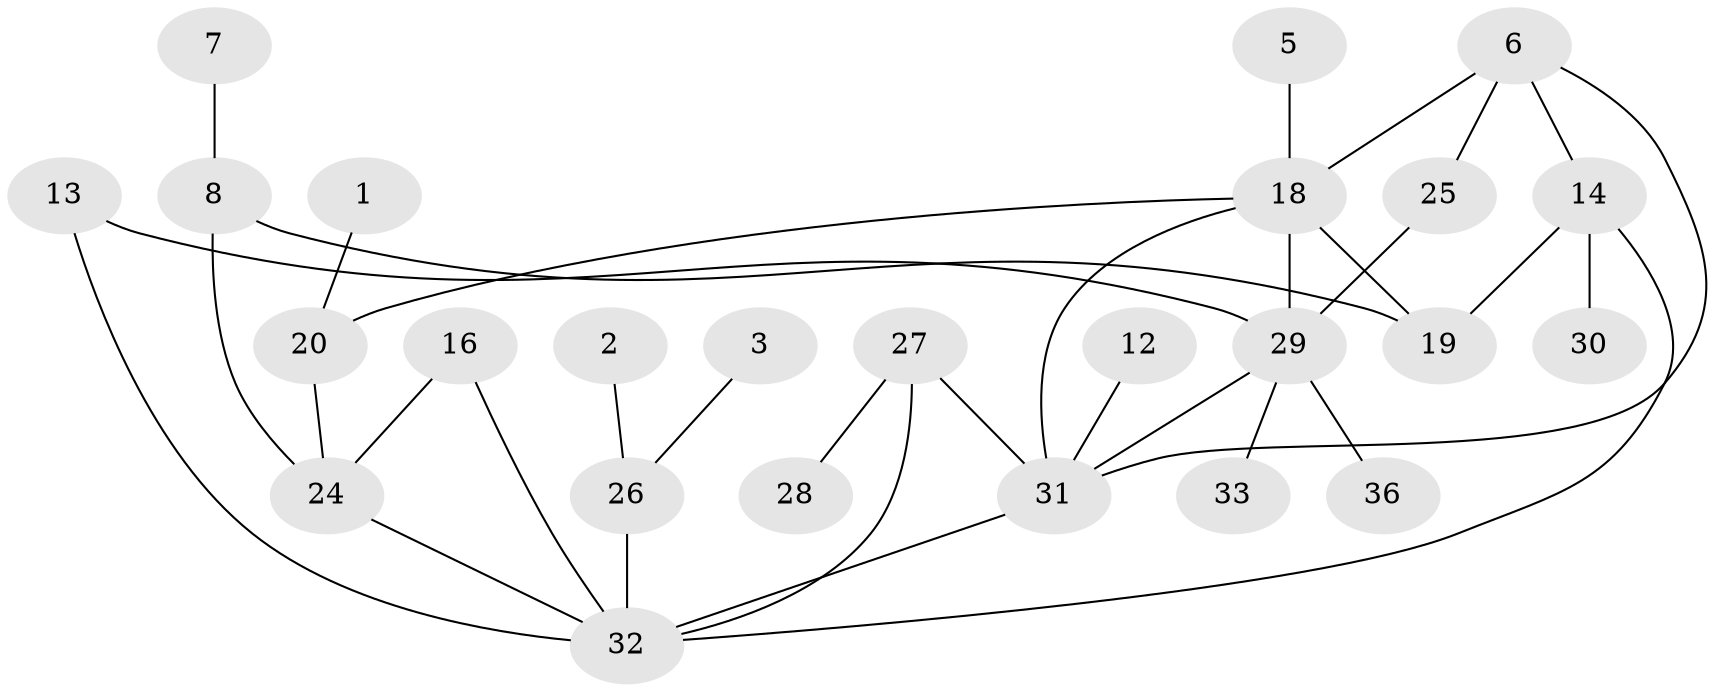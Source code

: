 // original degree distribution, {2: 0.3055555555555556, 1: 0.2638888888888889, 4: 0.125, 3: 0.1527777777777778, 5: 0.027777777777777776, 0: 0.125}
// Generated by graph-tools (version 1.1) at 2025/25/03/09/25 03:25:16]
// undirected, 25 vertices, 34 edges
graph export_dot {
graph [start="1"]
  node [color=gray90,style=filled];
  1;
  2;
  3;
  5;
  6;
  7;
  8;
  12;
  13;
  14;
  16;
  18;
  19;
  20;
  24;
  25;
  26;
  27;
  28;
  29;
  30;
  31;
  32;
  33;
  36;
  1 -- 20 [weight=2.0];
  2 -- 26 [weight=1.0];
  3 -- 26 [weight=1.0];
  5 -- 18 [weight=1.0];
  6 -- 14 [weight=1.0];
  6 -- 18 [weight=1.0];
  6 -- 25 [weight=1.0];
  6 -- 31 [weight=1.0];
  7 -- 8 [weight=1.0];
  8 -- 19 [weight=1.0];
  8 -- 24 [weight=1.0];
  12 -- 31 [weight=1.0];
  13 -- 29 [weight=1.0];
  13 -- 32 [weight=1.0];
  14 -- 19 [weight=1.0];
  14 -- 30 [weight=1.0];
  14 -- 32 [weight=1.0];
  16 -- 24 [weight=1.0];
  16 -- 32 [weight=1.0];
  18 -- 19 [weight=1.0];
  18 -- 20 [weight=1.0];
  18 -- 29 [weight=1.0];
  18 -- 31 [weight=1.0];
  20 -- 24 [weight=1.0];
  24 -- 32 [weight=1.0];
  25 -- 29 [weight=1.0];
  26 -- 32 [weight=1.0];
  27 -- 28 [weight=1.0];
  27 -- 31 [weight=1.0];
  27 -- 32 [weight=1.0];
  29 -- 31 [weight=1.0];
  29 -- 33 [weight=1.0];
  29 -- 36 [weight=1.0];
  31 -- 32 [weight=1.0];
}
